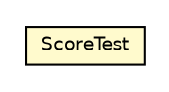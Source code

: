 #!/usr/local/bin/dot
#
# Class diagram 
# Generated by UMLGraph version R5_6-24-gf6e263 (http://www.umlgraph.org/)
#

digraph G {
	edge [fontname="Helvetica",fontsize=10,labelfontname="Helvetica",labelfontsize=10];
	node [fontname="Helvetica",fontsize=10,shape=plaintext];
	nodesep=0.25;
	ranksep=0.5;
	// com.rockhoppertech.music.midi.js.ScoreTest
	c1949 [label=<<table title="com.rockhoppertech.music.midi.js.ScoreTest" border="0" cellborder="1" cellspacing="0" cellpadding="2" port="p" bgcolor="lemonChiffon" href="./ScoreTest.html">
		<tr><td><table border="0" cellspacing="0" cellpadding="1">
<tr><td align="center" balign="center"> ScoreTest </td></tr>
		</table></td></tr>
		</table>>, URL="./ScoreTest.html", fontname="Helvetica", fontcolor="black", fontsize=9.0];
}

